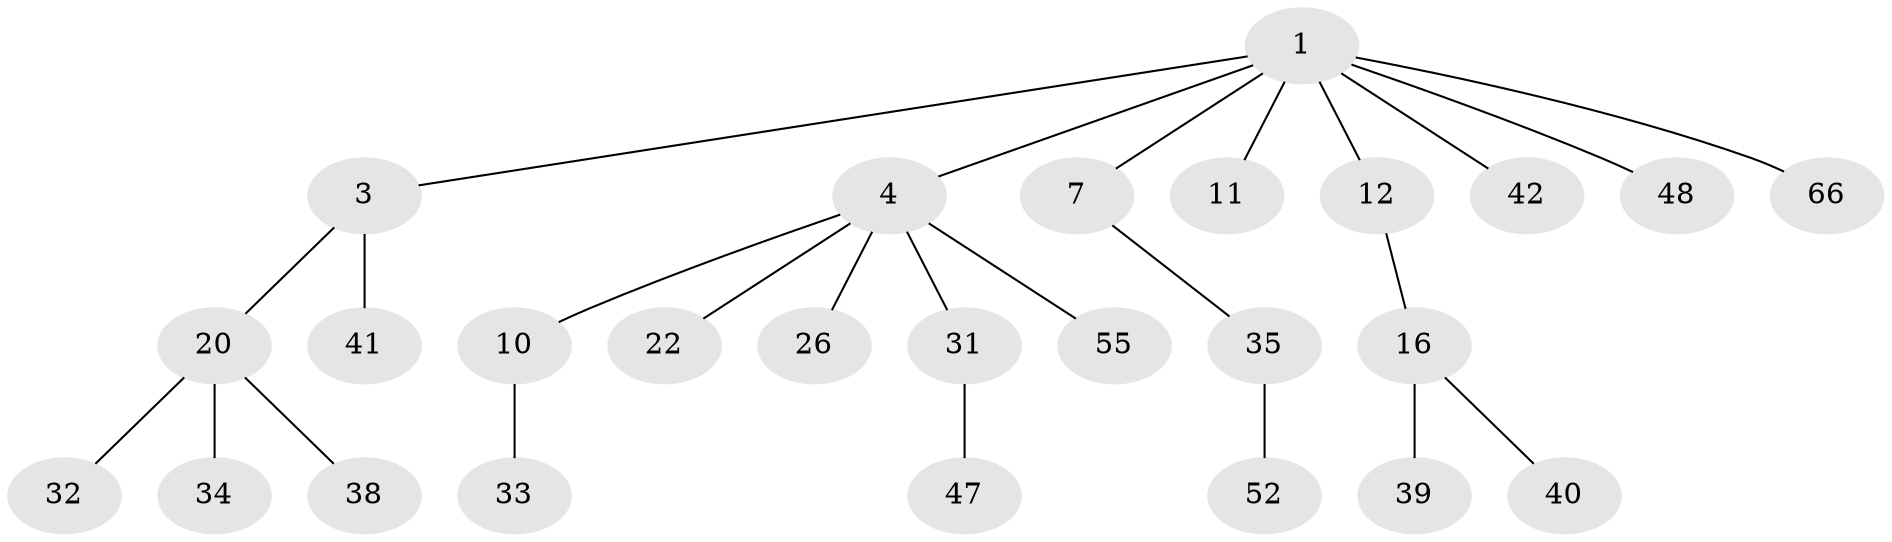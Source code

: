 // original degree distribution, {4: 0.13636363636363635, 6: 0.015151515151515152, 5: 0.015151515151515152, 3: 0.07575757575757576, 2: 0.2727272727272727, 1: 0.48484848484848486}
// Generated by graph-tools (version 1.1) at 2025/19/03/04/25 18:19:15]
// undirected, 26 vertices, 25 edges
graph export_dot {
graph [start="1"]
  node [color=gray90,style=filled];
  1 [super="+2"];
  3 [super="+56+8+5"];
  4 [super="+24+6"];
  7 [super="+30+64"];
  10 [super="+15+54"];
  11 [super="+18"];
  12 [super="+13"];
  16 [super="+23+49+17"];
  20 [super="+21+46+44"];
  22;
  26;
  31;
  32;
  33;
  34 [super="+51"];
  35;
  38 [super="+63"];
  39;
  40;
  41;
  42 [super="+59+58"];
  47 [super="+62"];
  48;
  52;
  55;
  66;
  1 -- 11;
  1 -- 48;
  1 -- 66;
  1 -- 3;
  1 -- 4;
  1 -- 7;
  1 -- 42;
  1 -- 12;
  3 -- 41;
  3 -- 20;
  4 -- 10;
  4 -- 22;
  4 -- 55;
  4 -- 26;
  4 -- 31;
  7 -- 35;
  10 -- 33;
  12 -- 16;
  16 -- 40;
  16 -- 39;
  20 -- 32;
  20 -- 34;
  20 -- 38;
  31 -- 47;
  35 -- 52;
}
